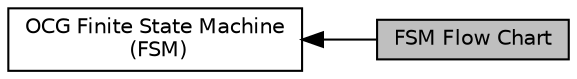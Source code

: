 digraph "FSM Flow Chart"
{
  edge [fontname="Helvetica",fontsize="10",labelfontname="Helvetica",labelfontsize="10"];
  node [fontname="Helvetica",fontsize="10",shape=box];
  rankdir=LR;
  Node2 [label="OCG Finite State Machine\l (FSM)",height=0.2,width=0.4,color="black", fillcolor="white", style="filled",URL="$group____enum__fsm.html",tooltip="See the flow chart for details."];
  Node1 [label="FSM Flow Chart",height=0.2,width=0.4,color="black", fillcolor="grey75", style="filled", fontcolor="black",tooltip="This flow chart shows how the FSM works."];
  Node2->Node1 [shape=plaintext, dir="back", style="solid"];
}
